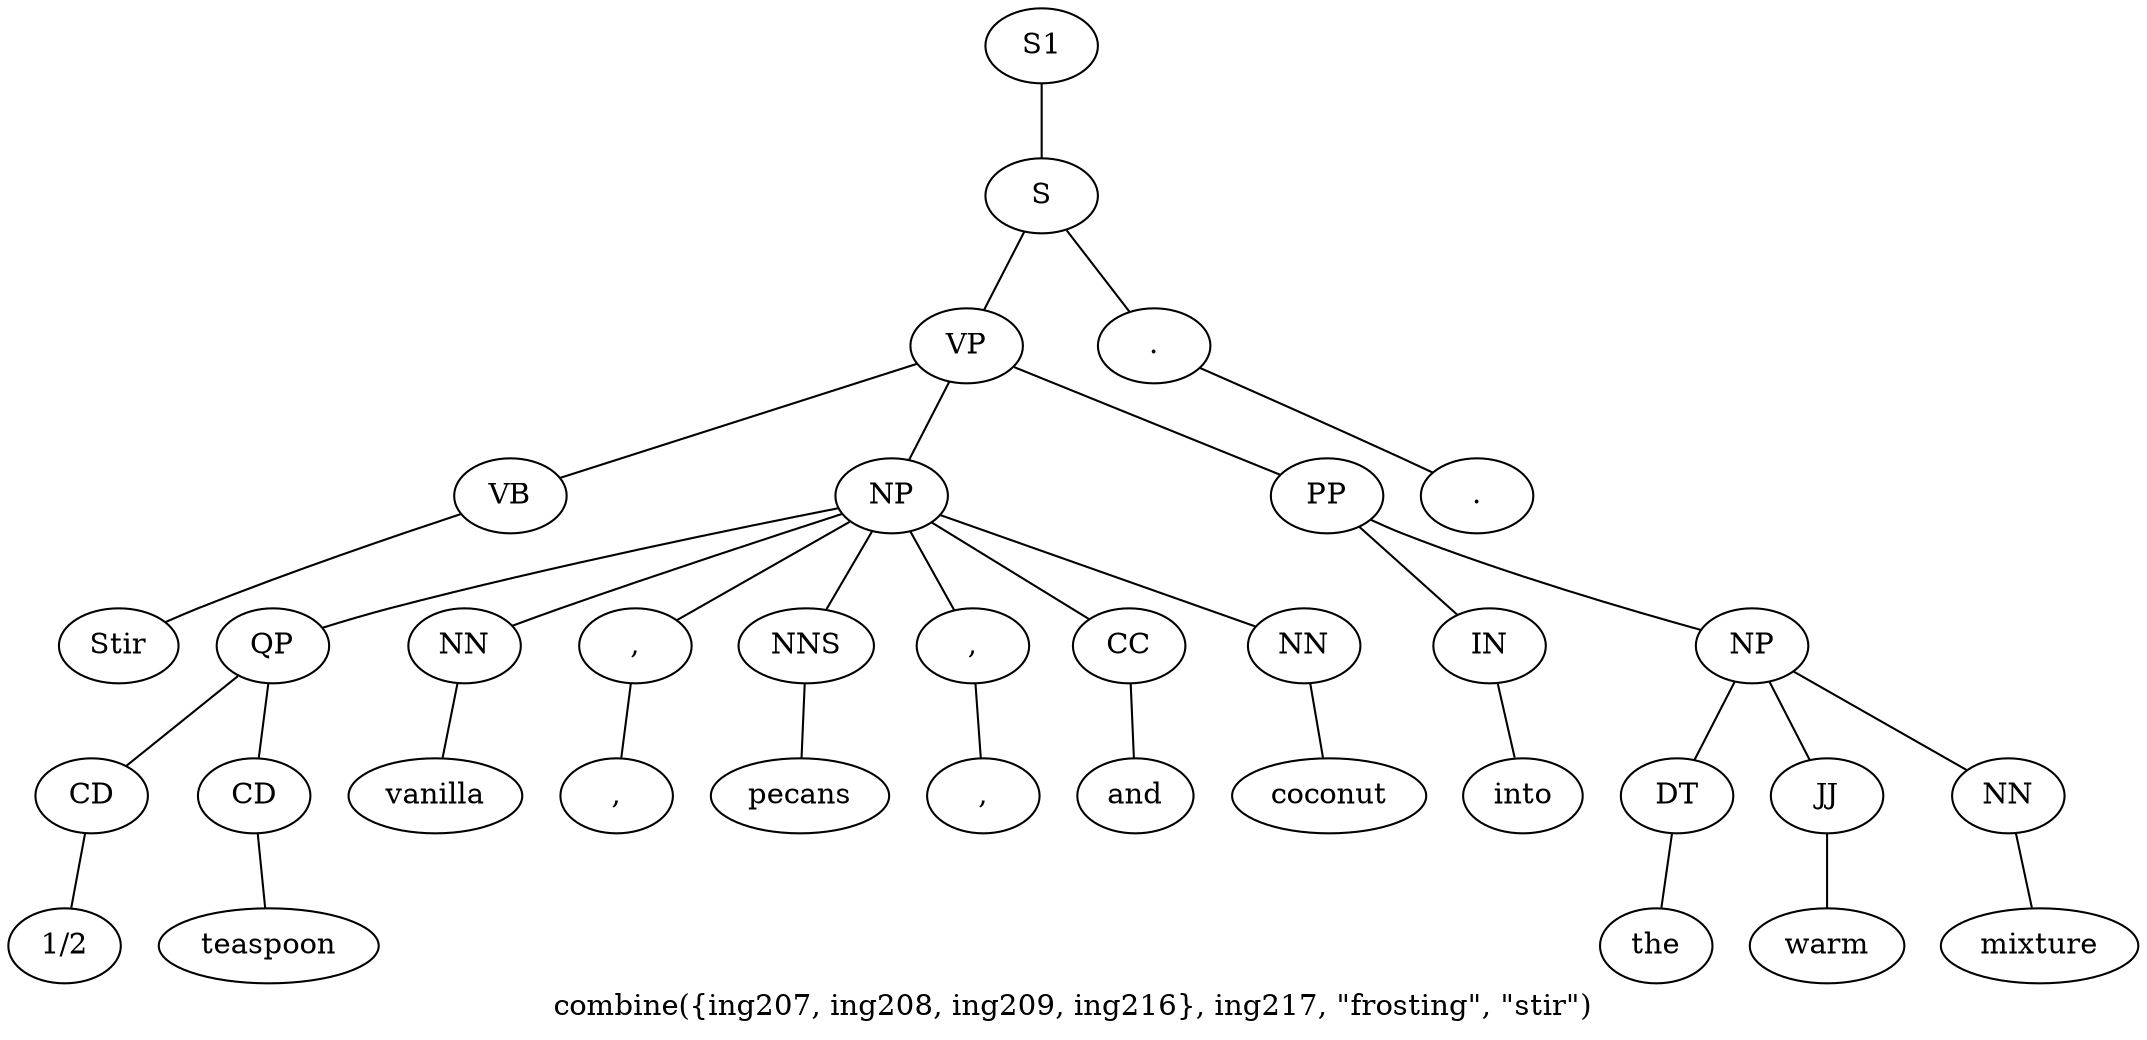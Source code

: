 graph SyntaxGraph {
	label = "combine({ing207, ing208, ing209, ing216}, ing217, \"frosting\", \"stir\")";
	Node0 [label="S1"];
	Node1 [label="S"];
	Node2 [label="VP"];
	Node3 [label="VB"];
	Node4 [label="Stir"];
	Node5 [label="NP"];
	Node6 [label="QP"];
	Node7 [label="CD"];
	Node8 [label="1/2"];
	Node9 [label="CD"];
	Node10 [label="teaspoon"];
	Node11 [label="NN"];
	Node12 [label="vanilla"];
	Node13 [label=","];
	Node14 [label=","];
	Node15 [label="NNS"];
	Node16 [label="pecans"];
	Node17 [label=","];
	Node18 [label=","];
	Node19 [label="CC"];
	Node20 [label="and"];
	Node21 [label="NN"];
	Node22 [label="coconut"];
	Node23 [label="PP"];
	Node24 [label="IN"];
	Node25 [label="into"];
	Node26 [label="NP"];
	Node27 [label="DT"];
	Node28 [label="the"];
	Node29 [label="JJ"];
	Node30 [label="warm"];
	Node31 [label="NN"];
	Node32 [label="mixture"];
	Node33 [label="."];
	Node34 [label="."];

	Node0 -- Node1;
	Node1 -- Node2;
	Node1 -- Node33;
	Node2 -- Node3;
	Node2 -- Node5;
	Node2 -- Node23;
	Node3 -- Node4;
	Node5 -- Node6;
	Node5 -- Node11;
	Node5 -- Node13;
	Node5 -- Node15;
	Node5 -- Node17;
	Node5 -- Node19;
	Node5 -- Node21;
	Node6 -- Node7;
	Node6 -- Node9;
	Node7 -- Node8;
	Node9 -- Node10;
	Node11 -- Node12;
	Node13 -- Node14;
	Node15 -- Node16;
	Node17 -- Node18;
	Node19 -- Node20;
	Node21 -- Node22;
	Node23 -- Node24;
	Node23 -- Node26;
	Node24 -- Node25;
	Node26 -- Node27;
	Node26 -- Node29;
	Node26 -- Node31;
	Node27 -- Node28;
	Node29 -- Node30;
	Node31 -- Node32;
	Node33 -- Node34;
}